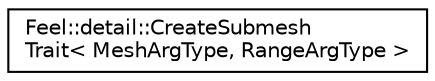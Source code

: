 digraph "Graphical Class Hierarchy"
{
 // LATEX_PDF_SIZE
  edge [fontname="Helvetica",fontsize="10",labelfontname="Helvetica",labelfontsize="10"];
  node [fontname="Helvetica",fontsize="10",shape=record];
  rankdir="LR";
  Node0 [label="Feel::detail::CreateSubmesh\lTrait\< MeshArgType, RangeArgType \>",height=0.2,width=0.4,color="black", fillcolor="white", style="filled",URL="$structFeel_1_1detail_1_1CreateSubmeshTrait.html",tooltip=" "];
}

